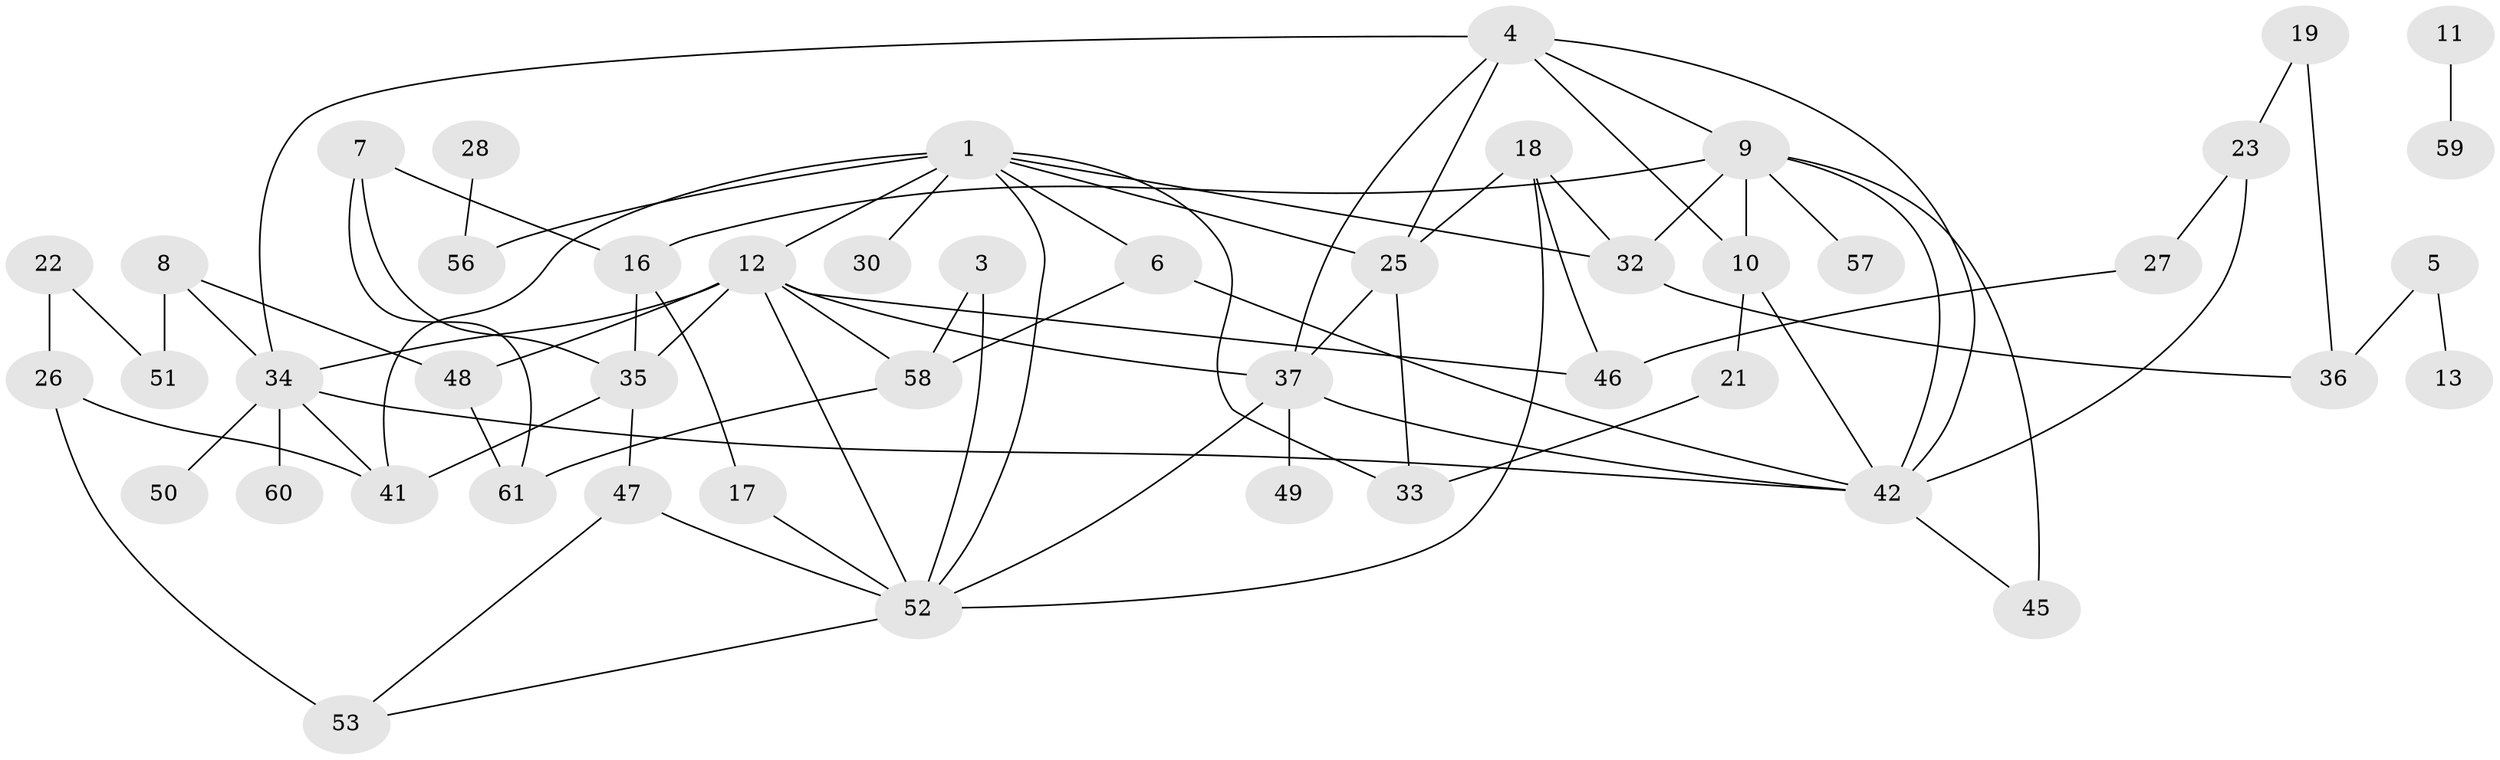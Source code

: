 // original degree distribution, {3: 0.22580645161290322, 0: 0.10483870967741936, 4: 0.16129032258064516, 1: 0.25806451612903225, 2: 0.18548387096774194, 5: 0.04032258064516129, 6: 0.016129032258064516, 7: 0.008064516129032258}
// Generated by graph-tools (version 1.1) at 2025/43/03/06/25 01:43:18]
// undirected, 47 vertices, 79 edges
graph export_dot {
graph [start="1"]
  node [color=gray90,style=filled];
  1;
  3;
  4;
  5;
  6;
  7;
  8;
  9;
  10;
  11;
  12;
  13;
  16;
  17;
  18;
  19;
  21;
  22;
  23;
  25;
  26;
  27;
  28;
  30;
  32;
  33;
  34;
  35;
  36;
  37;
  41;
  42;
  45;
  46;
  47;
  48;
  49;
  50;
  51;
  52;
  53;
  56;
  57;
  58;
  59;
  60;
  61;
  1 -- 6 [weight=1.0];
  1 -- 12 [weight=1.0];
  1 -- 25 [weight=1.0];
  1 -- 30 [weight=1.0];
  1 -- 32 [weight=1.0];
  1 -- 33 [weight=1.0];
  1 -- 41 [weight=1.0];
  1 -- 52 [weight=1.0];
  1 -- 56 [weight=2.0];
  3 -- 52 [weight=1.0];
  3 -- 58 [weight=1.0];
  4 -- 9 [weight=1.0];
  4 -- 10 [weight=1.0];
  4 -- 25 [weight=1.0];
  4 -- 34 [weight=1.0];
  4 -- 37 [weight=1.0];
  4 -- 42 [weight=1.0];
  5 -- 13 [weight=1.0];
  5 -- 36 [weight=1.0];
  6 -- 42 [weight=1.0];
  6 -- 58 [weight=1.0];
  7 -- 16 [weight=1.0];
  7 -- 35 [weight=1.0];
  7 -- 61 [weight=1.0];
  8 -- 34 [weight=1.0];
  8 -- 48 [weight=1.0];
  8 -- 51 [weight=1.0];
  9 -- 10 [weight=1.0];
  9 -- 16 [weight=1.0];
  9 -- 32 [weight=1.0];
  9 -- 42 [weight=1.0];
  9 -- 45 [weight=1.0];
  9 -- 57 [weight=1.0];
  10 -- 21 [weight=1.0];
  10 -- 42 [weight=1.0];
  11 -- 59 [weight=1.0];
  12 -- 34 [weight=1.0];
  12 -- 35 [weight=1.0];
  12 -- 37 [weight=1.0];
  12 -- 46 [weight=1.0];
  12 -- 48 [weight=1.0];
  12 -- 52 [weight=1.0];
  12 -- 58 [weight=1.0];
  16 -- 17 [weight=1.0];
  16 -- 35 [weight=1.0];
  17 -- 52 [weight=1.0];
  18 -- 25 [weight=1.0];
  18 -- 32 [weight=1.0];
  18 -- 46 [weight=1.0];
  18 -- 52 [weight=1.0];
  19 -- 23 [weight=1.0];
  19 -- 36 [weight=1.0];
  21 -- 33 [weight=1.0];
  22 -- 26 [weight=1.0];
  22 -- 51 [weight=1.0];
  23 -- 27 [weight=1.0];
  23 -- 42 [weight=1.0];
  25 -- 33 [weight=1.0];
  25 -- 37 [weight=1.0];
  26 -- 41 [weight=1.0];
  26 -- 53 [weight=2.0];
  27 -- 46 [weight=2.0];
  28 -- 56 [weight=1.0];
  32 -- 36 [weight=1.0];
  34 -- 41 [weight=1.0];
  34 -- 42 [weight=1.0];
  34 -- 50 [weight=1.0];
  34 -- 60 [weight=2.0];
  35 -- 41 [weight=1.0];
  35 -- 47 [weight=1.0];
  37 -- 42 [weight=1.0];
  37 -- 49 [weight=1.0];
  37 -- 52 [weight=1.0];
  42 -- 45 [weight=1.0];
  47 -- 52 [weight=1.0];
  47 -- 53 [weight=1.0];
  48 -- 61 [weight=1.0];
  52 -- 53 [weight=1.0];
  58 -- 61 [weight=1.0];
}
